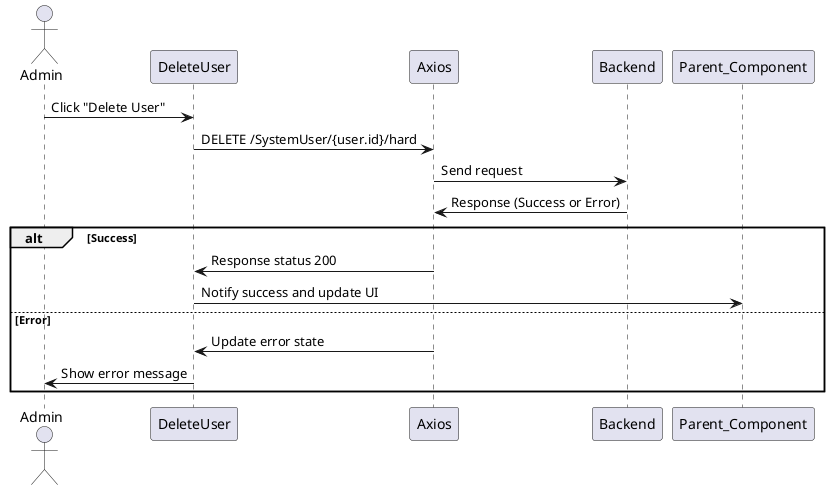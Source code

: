
@startuml
actor Admin
participant DeleteUser
participant Axios

Admin -> DeleteUser: Click "Delete User"
DeleteUser -> Axios: DELETE /SystemUser/{user.id}/hard
Axios -> Backend: Send request
Backend -> Axios: Response (Success or Error)
alt Success
    Axios -> DeleteUser: Response status 200
    DeleteUser -> Parent_Component: Notify success and update UI
else Error
    Axios -> DeleteUser: Update error state
    DeleteUser -> Admin: Show error message
end
@enduml

